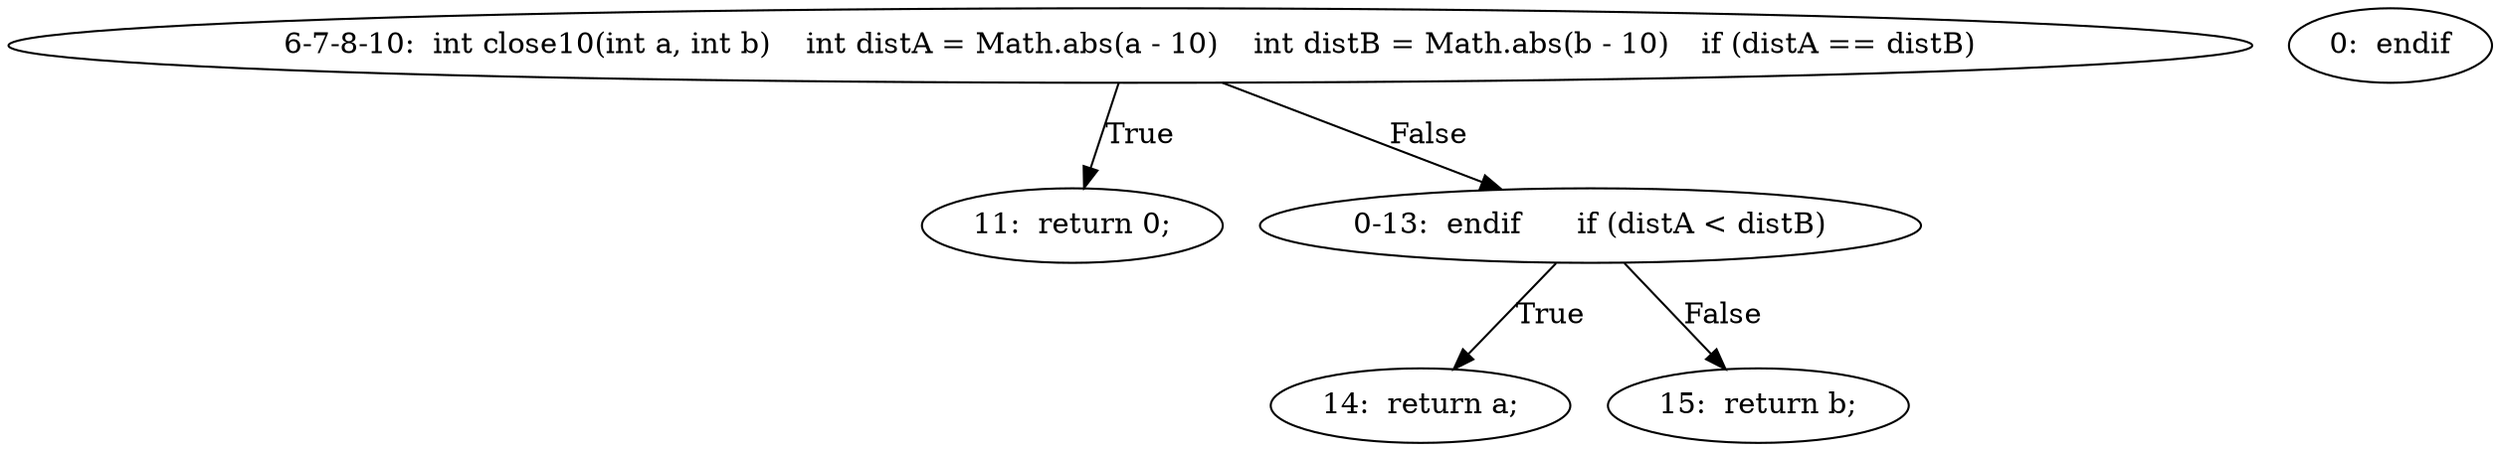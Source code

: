 digraph result_test { 
// graph-vertices
  a3  [label="6-7-8-10:  int close10(int a, int b)	int distA = Math.abs(a - 10)	int distB = Math.abs(b - 10)	if (distA == distB)"]; 
  4  [label="11:  return 0;"]; 
  a4  [label="0-13:  endif	if (distA < distB)"]; 
  7  [label="14:  return a;"]; 
  8  [label="0:  endif"]; 
  9  [label="15:  return b;"]; 
// graph-edges
  a3 -> 4  [label="True"]; 
  a3 -> a4  [label="False"]; 
  a4 -> 7  [label="True"]; 
  a4 -> 9  [label="False"]; 
}